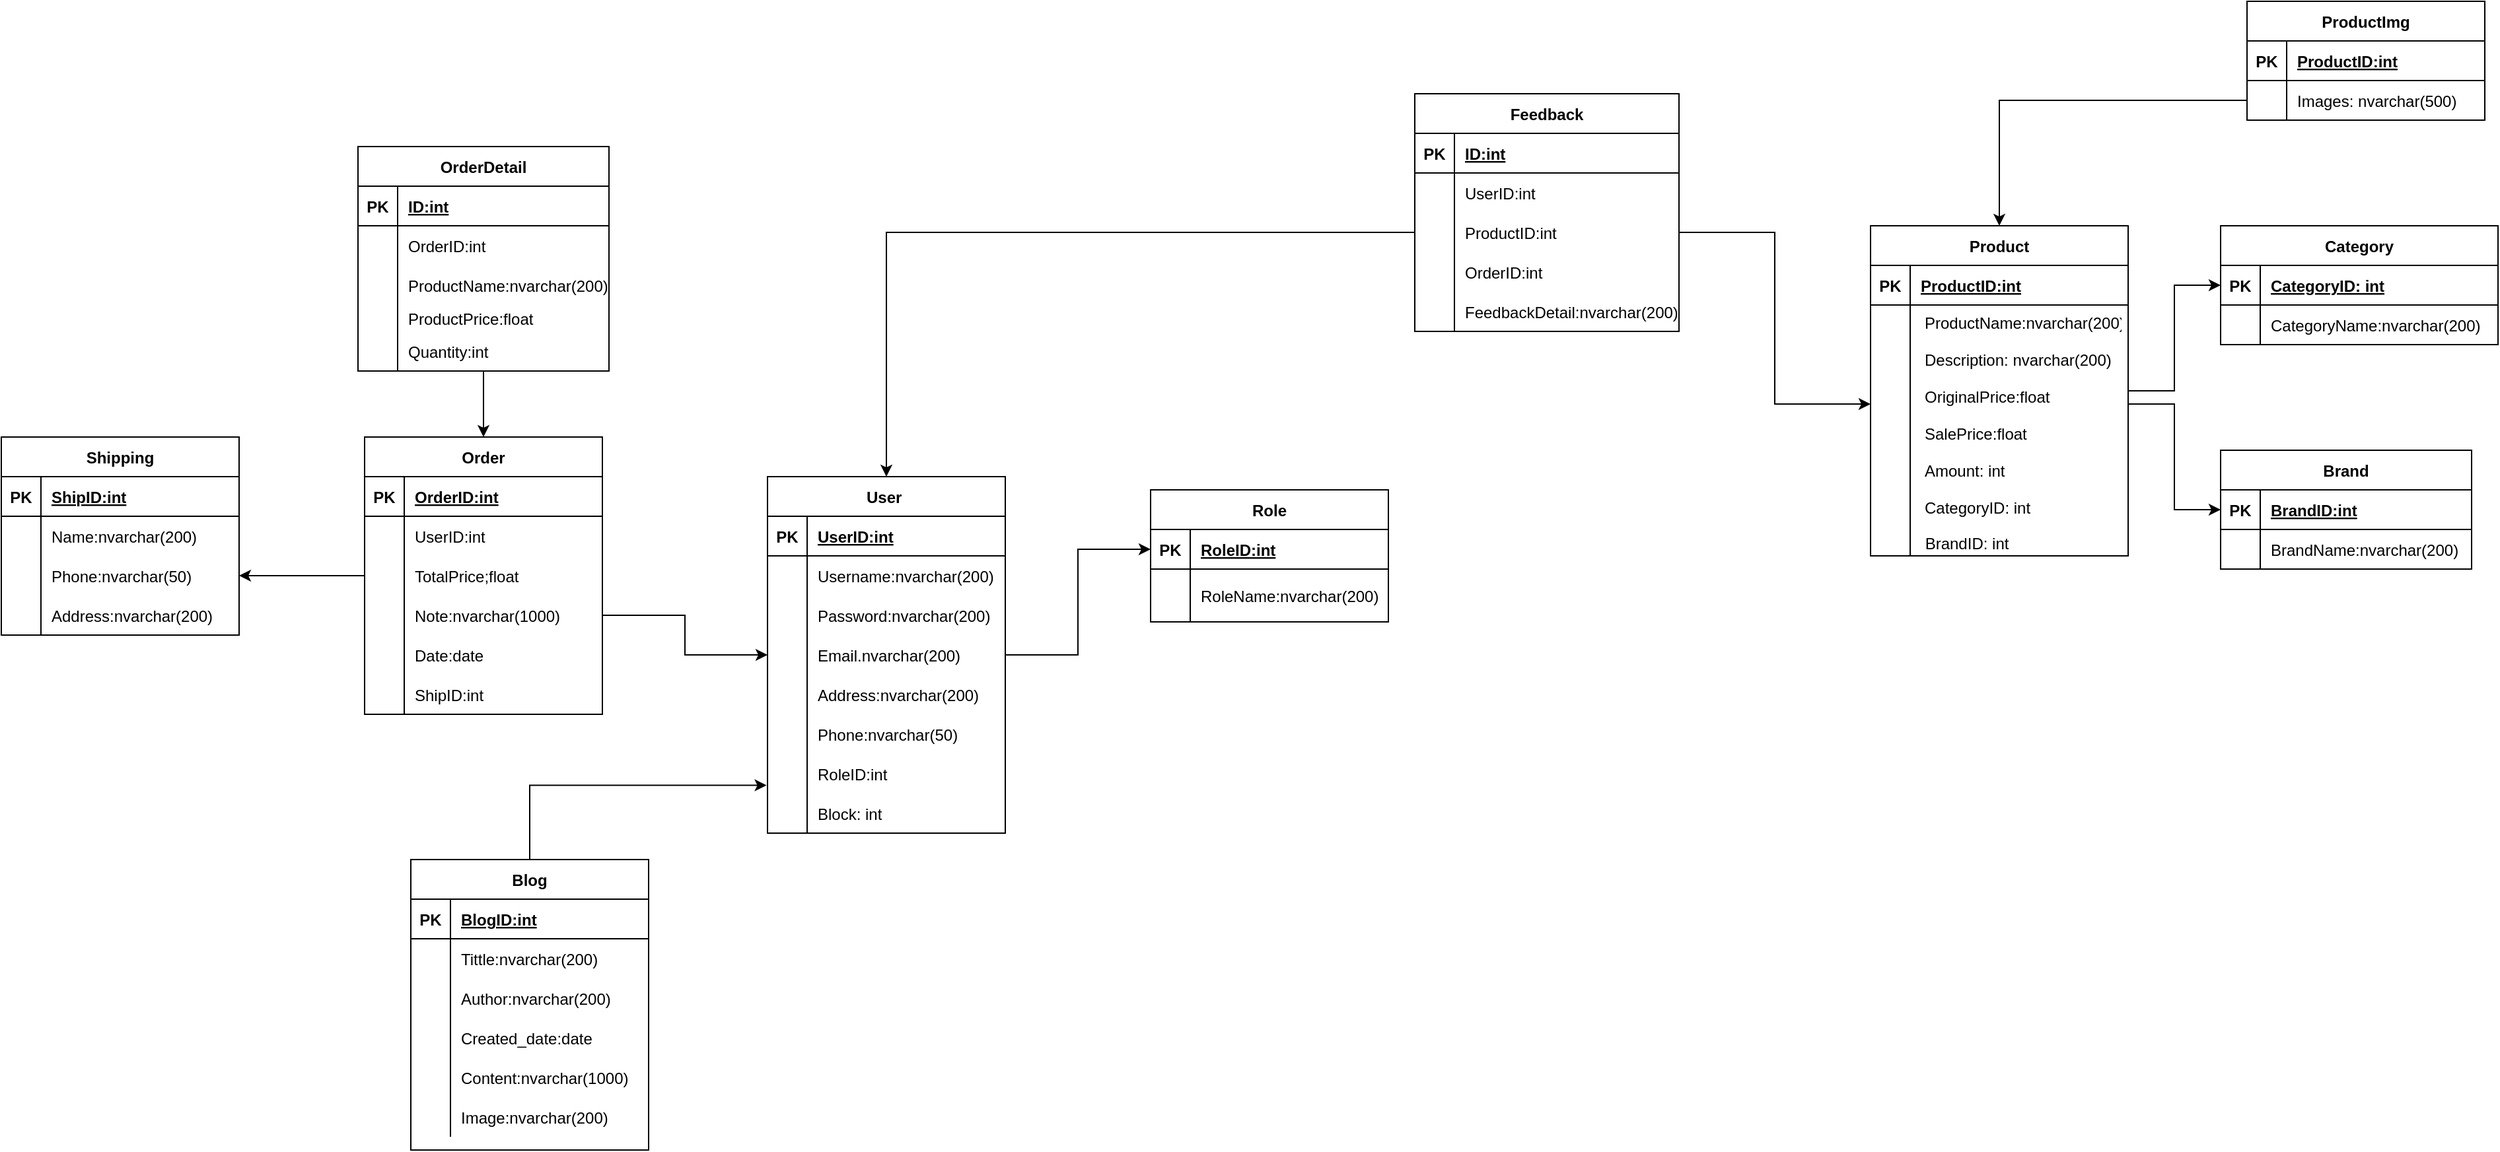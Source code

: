 <mxfile version="18.0.7" type="device"><diagram id="P0nmhxDgjKLss3OiqyRL" name="Page-1"><mxGraphModel dx="2978" dy="547" grid="1" gridSize="10" guides="1" tooltips="1" connect="1" arrows="1" fold="1" page="1" pageScale="1" pageWidth="850" pageHeight="1100" math="0" shadow="0"><root><mxCell id="0"/><mxCell id="1" parent="0"/><mxCell id="WkKcnEI0Jcf-JEA5g9zT-2" style="edgeStyle=orthogonalEdgeStyle;rounded=0;orthogonalLoop=1;jettySize=auto;html=1;entryX=0;entryY=0.5;entryDx=0;entryDy=0;" parent="1" source="jjJaM_w_Rar02vSUSX2Z-17" target="jjJaM_w_Rar02vSUSX2Z-31" edge="1"><mxGeometry relative="1" as="geometry"/></mxCell><mxCell id="jjJaM_w_Rar02vSUSX2Z-17" value="Product" style="shape=table;startSize=30;container=1;collapsible=1;childLayout=tableLayout;fixedRows=1;rowLines=0;fontStyle=1;align=center;resizeLast=1;" parent="1" vertex="1"><mxGeometry x="225" y="210" width="195" height="250" as="geometry"/></mxCell><mxCell id="jjJaM_w_Rar02vSUSX2Z-18" value="" style="shape=tableRow;horizontal=0;startSize=0;swimlaneHead=0;swimlaneBody=0;fillColor=none;collapsible=0;dropTarget=0;points=[[0,0.5],[1,0.5]];portConstraint=eastwest;top=0;left=0;right=0;bottom=1;" parent="jjJaM_w_Rar02vSUSX2Z-17" vertex="1"><mxGeometry y="30" width="195" height="30" as="geometry"/></mxCell><mxCell id="jjJaM_w_Rar02vSUSX2Z-19" value="PK" style="shape=partialRectangle;connectable=0;fillColor=none;top=0;left=0;bottom=0;right=0;fontStyle=1;overflow=hidden;" parent="jjJaM_w_Rar02vSUSX2Z-18" vertex="1"><mxGeometry width="30" height="30" as="geometry"><mxRectangle width="30" height="30" as="alternateBounds"/></mxGeometry></mxCell><mxCell id="jjJaM_w_Rar02vSUSX2Z-20" value="ProductID:int" style="shape=partialRectangle;connectable=0;fillColor=none;top=0;left=0;bottom=0;right=0;align=left;spacingLeft=6;fontStyle=5;overflow=hidden;" parent="jjJaM_w_Rar02vSUSX2Z-18" vertex="1"><mxGeometry x="30" width="165" height="30" as="geometry"><mxRectangle width="165" height="30" as="alternateBounds"/></mxGeometry></mxCell><mxCell id="jjJaM_w_Rar02vSUSX2Z-21" value="" style="shape=tableRow;horizontal=0;startSize=0;swimlaneHead=0;swimlaneBody=0;fillColor=none;collapsible=0;dropTarget=0;points=[[0,0.5],[1,0.5]];portConstraint=eastwest;top=0;left=0;right=0;bottom=0;" parent="jjJaM_w_Rar02vSUSX2Z-17" vertex="1"><mxGeometry y="60" width="195" height="150" as="geometry"/></mxCell><mxCell id="jjJaM_w_Rar02vSUSX2Z-22" value="" style="shape=partialRectangle;connectable=0;fillColor=none;top=0;left=0;bottom=0;right=0;editable=1;overflow=hidden;" parent="jjJaM_w_Rar02vSUSX2Z-21" vertex="1"><mxGeometry width="30" height="150" as="geometry"><mxRectangle width="30" height="150" as="alternateBounds"/></mxGeometry></mxCell><mxCell id="jjJaM_w_Rar02vSUSX2Z-23" value="" style="shape=partialRectangle;connectable=0;fillColor=none;top=0;left=0;bottom=0;right=0;align=left;spacingLeft=6;overflow=hidden;" parent="jjJaM_w_Rar02vSUSX2Z-21" vertex="1"><mxGeometry x="30" width="165" height="150" as="geometry"><mxRectangle width="165" height="150" as="alternateBounds"/></mxGeometry></mxCell><mxCell id="jjJaM_w_Rar02vSUSX2Z-24" value="" style="shape=tableRow;horizontal=0;startSize=0;swimlaneHead=0;swimlaneBody=0;fillColor=none;collapsible=0;dropTarget=0;points=[[0,0.5],[1,0.5]];portConstraint=eastwest;top=0;left=0;right=0;bottom=0;" parent="jjJaM_w_Rar02vSUSX2Z-17" vertex="1"><mxGeometry y="210" width="195" height="20" as="geometry"/></mxCell><mxCell id="jjJaM_w_Rar02vSUSX2Z-25" value="" style="shape=partialRectangle;connectable=0;fillColor=none;top=0;left=0;bottom=0;right=0;editable=1;overflow=hidden;" parent="jjJaM_w_Rar02vSUSX2Z-24" vertex="1"><mxGeometry width="30" height="20" as="geometry"><mxRectangle width="30" height="20" as="alternateBounds"/></mxGeometry></mxCell><mxCell id="jjJaM_w_Rar02vSUSX2Z-26" value="" style="shape=partialRectangle;connectable=0;fillColor=none;top=0;left=0;bottom=0;right=0;align=left;spacingLeft=6;overflow=hidden;" parent="jjJaM_w_Rar02vSUSX2Z-24" vertex="1"><mxGeometry x="30" width="165" height="20" as="geometry"><mxRectangle width="165" height="20" as="alternateBounds"/></mxGeometry></mxCell><mxCell id="jjJaM_w_Rar02vSUSX2Z-27" value="" style="shape=tableRow;horizontal=0;startSize=0;swimlaneHead=0;swimlaneBody=0;fillColor=none;collapsible=0;dropTarget=0;points=[[0,0.5],[1,0.5]];portConstraint=eastwest;top=0;left=0;right=0;bottom=0;" parent="jjJaM_w_Rar02vSUSX2Z-17" vertex="1"><mxGeometry y="230" width="195" height="20" as="geometry"/></mxCell><mxCell id="jjJaM_w_Rar02vSUSX2Z-28" value="" style="shape=partialRectangle;connectable=0;fillColor=none;top=0;left=0;bottom=0;right=0;editable=1;overflow=hidden;" parent="jjJaM_w_Rar02vSUSX2Z-27" vertex="1"><mxGeometry width="30" height="20" as="geometry"><mxRectangle width="30" height="20" as="alternateBounds"/></mxGeometry></mxCell><mxCell id="jjJaM_w_Rar02vSUSX2Z-29" value=" BrandID: int" style="shape=partialRectangle;connectable=0;fillColor=none;top=0;left=0;bottom=0;right=0;align=left;spacingLeft=6;overflow=hidden;" parent="jjJaM_w_Rar02vSUSX2Z-27" vertex="1"><mxGeometry x="30" width="165" height="20" as="geometry"><mxRectangle width="165" height="20" as="alternateBounds"/></mxGeometry></mxCell><mxCell id="jjJaM_w_Rar02vSUSX2Z-3" value="ProductName:nvarchar(200)&#10;&#10;Description: nvarchar(200)&#10;&#10;OriginalPrice:float&#10;&#10;SalePrice:float&#10;&#10;Amount: int&#10;&#10;CategoryID: int" style="text;strokeColor=none;fillColor=none;spacingLeft=4;spacingRight=4;overflow=hidden;rotatable=0;points=[[0,0.5],[1,0.5]];portConstraint=eastwest;fontSize=12;" parent="1" vertex="1"><mxGeometry x="260" y="270" width="160" height="160" as="geometry"/></mxCell><mxCell id="jjJaM_w_Rar02vSUSX2Z-30" value="Category" style="shape=table;startSize=30;container=1;collapsible=1;childLayout=tableLayout;fixedRows=1;rowLines=0;fontStyle=1;align=center;resizeLast=1;" parent="1" vertex="1"><mxGeometry x="490" y="210" width="210" height="90" as="geometry"/></mxCell><mxCell id="jjJaM_w_Rar02vSUSX2Z-31" value="" style="shape=tableRow;horizontal=0;startSize=0;swimlaneHead=0;swimlaneBody=0;fillColor=none;collapsible=0;dropTarget=0;points=[[0,0.5],[1,0.5]];portConstraint=eastwest;top=0;left=0;right=0;bottom=1;" parent="jjJaM_w_Rar02vSUSX2Z-30" vertex="1"><mxGeometry y="30" width="210" height="30" as="geometry"/></mxCell><mxCell id="jjJaM_w_Rar02vSUSX2Z-32" value="PK" style="shape=partialRectangle;connectable=0;fillColor=none;top=0;left=0;bottom=0;right=0;fontStyle=1;overflow=hidden;" parent="jjJaM_w_Rar02vSUSX2Z-31" vertex="1"><mxGeometry width="30" height="30" as="geometry"><mxRectangle width="30" height="30" as="alternateBounds"/></mxGeometry></mxCell><mxCell id="jjJaM_w_Rar02vSUSX2Z-33" value="CategoryID: int" style="shape=partialRectangle;connectable=0;fillColor=none;top=0;left=0;bottom=0;right=0;align=left;spacingLeft=6;fontStyle=5;overflow=hidden;" parent="jjJaM_w_Rar02vSUSX2Z-31" vertex="1"><mxGeometry x="30" width="180" height="30" as="geometry"><mxRectangle width="180" height="30" as="alternateBounds"/></mxGeometry></mxCell><mxCell id="jjJaM_w_Rar02vSUSX2Z-34" value="" style="shape=tableRow;horizontal=0;startSize=0;swimlaneHead=0;swimlaneBody=0;fillColor=none;collapsible=0;dropTarget=0;points=[[0,0.5],[1,0.5]];portConstraint=eastwest;top=0;left=0;right=0;bottom=0;" parent="jjJaM_w_Rar02vSUSX2Z-30" vertex="1"><mxGeometry y="60" width="210" height="30" as="geometry"/></mxCell><mxCell id="jjJaM_w_Rar02vSUSX2Z-35" value="" style="shape=partialRectangle;connectable=0;fillColor=none;top=0;left=0;bottom=0;right=0;editable=1;overflow=hidden;" parent="jjJaM_w_Rar02vSUSX2Z-34" vertex="1"><mxGeometry width="30" height="30" as="geometry"><mxRectangle width="30" height="30" as="alternateBounds"/></mxGeometry></mxCell><mxCell id="jjJaM_w_Rar02vSUSX2Z-36" value="CategoryName:nvarchar(200)" style="shape=partialRectangle;connectable=0;fillColor=none;top=0;left=0;bottom=0;right=0;align=left;spacingLeft=6;overflow=hidden;" parent="jjJaM_w_Rar02vSUSX2Z-34" vertex="1"><mxGeometry x="30" width="180" height="30" as="geometry"><mxRectangle width="180" height="30" as="alternateBounds"/></mxGeometry></mxCell><mxCell id="jjJaM_w_Rar02vSUSX2Z-43" value="Brand" style="shape=table;startSize=30;container=1;collapsible=1;childLayout=tableLayout;fixedRows=1;rowLines=0;fontStyle=1;align=center;resizeLast=1;" parent="1" vertex="1"><mxGeometry x="490" y="380" width="190" height="90" as="geometry"/></mxCell><mxCell id="jjJaM_w_Rar02vSUSX2Z-44" value="" style="shape=tableRow;horizontal=0;startSize=0;swimlaneHead=0;swimlaneBody=0;fillColor=none;collapsible=0;dropTarget=0;points=[[0,0.5],[1,0.5]];portConstraint=eastwest;top=0;left=0;right=0;bottom=1;" parent="jjJaM_w_Rar02vSUSX2Z-43" vertex="1"><mxGeometry y="30" width="190" height="30" as="geometry"/></mxCell><mxCell id="jjJaM_w_Rar02vSUSX2Z-45" value="PK" style="shape=partialRectangle;connectable=0;fillColor=none;top=0;left=0;bottom=0;right=0;fontStyle=1;overflow=hidden;" parent="jjJaM_w_Rar02vSUSX2Z-44" vertex="1"><mxGeometry width="30" height="30" as="geometry"><mxRectangle width="30" height="30" as="alternateBounds"/></mxGeometry></mxCell><mxCell id="jjJaM_w_Rar02vSUSX2Z-46" value="BrandID:int" style="shape=partialRectangle;connectable=0;fillColor=none;top=0;left=0;bottom=0;right=0;align=left;spacingLeft=6;fontStyle=5;overflow=hidden;" parent="jjJaM_w_Rar02vSUSX2Z-44" vertex="1"><mxGeometry x="30" width="160" height="30" as="geometry"><mxRectangle width="160" height="30" as="alternateBounds"/></mxGeometry></mxCell><mxCell id="jjJaM_w_Rar02vSUSX2Z-47" value="" style="shape=tableRow;horizontal=0;startSize=0;swimlaneHead=0;swimlaneBody=0;fillColor=none;collapsible=0;dropTarget=0;points=[[0,0.5],[1,0.5]];portConstraint=eastwest;top=0;left=0;right=0;bottom=0;" parent="jjJaM_w_Rar02vSUSX2Z-43" vertex="1"><mxGeometry y="60" width="190" height="30" as="geometry"/></mxCell><mxCell id="jjJaM_w_Rar02vSUSX2Z-48" value="" style="shape=partialRectangle;connectable=0;fillColor=none;top=0;left=0;bottom=0;right=0;editable=1;overflow=hidden;" parent="jjJaM_w_Rar02vSUSX2Z-47" vertex="1"><mxGeometry width="30" height="30" as="geometry"><mxRectangle width="30" height="30" as="alternateBounds"/></mxGeometry></mxCell><mxCell id="jjJaM_w_Rar02vSUSX2Z-49" value="BrandName:nvarchar(200)" style="shape=partialRectangle;connectable=0;fillColor=none;top=0;left=0;bottom=0;right=0;align=left;spacingLeft=6;overflow=hidden;" parent="jjJaM_w_Rar02vSUSX2Z-47" vertex="1"><mxGeometry x="30" width="160" height="30" as="geometry"><mxRectangle width="160" height="30" as="alternateBounds"/></mxGeometry></mxCell><mxCell id="jjJaM_w_Rar02vSUSX2Z-56" value="ProductImg" style="shape=table;startSize=30;container=1;collapsible=1;childLayout=tableLayout;fixedRows=1;rowLines=0;fontStyle=1;align=center;resizeLast=1;" parent="1" vertex="1"><mxGeometry x="510" y="40" width="180" height="90" as="geometry"/></mxCell><mxCell id="jjJaM_w_Rar02vSUSX2Z-57" value="" style="shape=tableRow;horizontal=0;startSize=0;swimlaneHead=0;swimlaneBody=0;fillColor=none;collapsible=0;dropTarget=0;points=[[0,0.5],[1,0.5]];portConstraint=eastwest;top=0;left=0;right=0;bottom=1;" parent="jjJaM_w_Rar02vSUSX2Z-56" vertex="1"><mxGeometry y="30" width="180" height="30" as="geometry"/></mxCell><mxCell id="jjJaM_w_Rar02vSUSX2Z-58" value="PK" style="shape=partialRectangle;connectable=0;fillColor=none;top=0;left=0;bottom=0;right=0;fontStyle=1;overflow=hidden;" parent="jjJaM_w_Rar02vSUSX2Z-57" vertex="1"><mxGeometry width="30" height="30" as="geometry"><mxRectangle width="30" height="30" as="alternateBounds"/></mxGeometry></mxCell><mxCell id="jjJaM_w_Rar02vSUSX2Z-59" value="ProductID:int" style="shape=partialRectangle;connectable=0;fillColor=none;top=0;left=0;bottom=0;right=0;align=left;spacingLeft=6;fontStyle=5;overflow=hidden;" parent="jjJaM_w_Rar02vSUSX2Z-57" vertex="1"><mxGeometry x="30" width="150" height="30" as="geometry"><mxRectangle width="150" height="30" as="alternateBounds"/></mxGeometry></mxCell><mxCell id="jjJaM_w_Rar02vSUSX2Z-60" value="" style="shape=tableRow;horizontal=0;startSize=0;swimlaneHead=0;swimlaneBody=0;fillColor=none;collapsible=0;dropTarget=0;points=[[0,0.5],[1,0.5]];portConstraint=eastwest;top=0;left=0;right=0;bottom=0;" parent="jjJaM_w_Rar02vSUSX2Z-56" vertex="1"><mxGeometry y="60" width="180" height="30" as="geometry"/></mxCell><mxCell id="jjJaM_w_Rar02vSUSX2Z-61" value="" style="shape=partialRectangle;connectable=0;fillColor=none;top=0;left=0;bottom=0;right=0;editable=1;overflow=hidden;" parent="jjJaM_w_Rar02vSUSX2Z-60" vertex="1"><mxGeometry width="30" height="30" as="geometry"><mxRectangle width="30" height="30" as="alternateBounds"/></mxGeometry></mxCell><mxCell id="jjJaM_w_Rar02vSUSX2Z-62" value="Images: nvarchar(500)" style="shape=partialRectangle;connectable=0;fillColor=none;top=0;left=0;bottom=0;right=0;align=left;spacingLeft=6;overflow=hidden;" parent="jjJaM_w_Rar02vSUSX2Z-60" vertex="1"><mxGeometry x="30" width="150" height="30" as="geometry"><mxRectangle width="150" height="30" as="alternateBounds"/></mxGeometry></mxCell><mxCell id="jjJaM_w_Rar02vSUSX2Z-136" value="User " style="shape=table;startSize=30;container=1;collapsible=1;childLayout=tableLayout;fixedRows=1;rowLines=0;fontStyle=1;align=center;resizeLast=1;fontFamily=Helvetica;fontSize=12;fontColor=default;strokeColor=default;fillColor=none;" parent="1" vertex="1"><mxGeometry x="-610" y="400" width="180" height="270" as="geometry"/></mxCell><mxCell id="jjJaM_w_Rar02vSUSX2Z-137" value="" style="shape=tableRow;horizontal=0;startSize=0;swimlaneHead=0;swimlaneBody=0;fillColor=none;collapsible=0;dropTarget=0;points=[[0,0.5],[1,0.5]];portConstraint=eastwest;top=0;left=0;right=0;bottom=1;fontFamily=Helvetica;fontSize=12;fontColor=default;strokeColor=default;" parent="jjJaM_w_Rar02vSUSX2Z-136" vertex="1"><mxGeometry y="30" width="180" height="30" as="geometry"/></mxCell><mxCell id="jjJaM_w_Rar02vSUSX2Z-138" value="PK" style="shape=partialRectangle;connectable=0;fillColor=none;top=0;left=0;bottom=0;right=0;fontStyle=1;overflow=hidden;fontFamily=Helvetica;fontSize=12;fontColor=default;startSize=0;strokeColor=default;" parent="jjJaM_w_Rar02vSUSX2Z-137" vertex="1"><mxGeometry width="30" height="30" as="geometry"><mxRectangle width="30" height="30" as="alternateBounds"/></mxGeometry></mxCell><mxCell id="jjJaM_w_Rar02vSUSX2Z-139" value="UserID:int" style="shape=partialRectangle;connectable=0;fillColor=none;top=0;left=0;bottom=0;right=0;align=left;spacingLeft=6;fontStyle=5;overflow=hidden;fontFamily=Helvetica;fontSize=12;fontColor=default;startSize=0;strokeColor=default;" parent="jjJaM_w_Rar02vSUSX2Z-137" vertex="1"><mxGeometry x="30" width="150" height="30" as="geometry"><mxRectangle width="150" height="30" as="alternateBounds"/></mxGeometry></mxCell><mxCell id="jjJaM_w_Rar02vSUSX2Z-140" value="" style="shape=tableRow;horizontal=0;startSize=0;swimlaneHead=0;swimlaneBody=0;fillColor=none;collapsible=0;dropTarget=0;points=[[0,0.5],[1,0.5]];portConstraint=eastwest;top=0;left=0;right=0;bottom=0;fontFamily=Helvetica;fontSize=12;fontColor=default;strokeColor=default;" parent="jjJaM_w_Rar02vSUSX2Z-136" vertex="1"><mxGeometry y="60" width="180" height="30" as="geometry"/></mxCell><mxCell id="jjJaM_w_Rar02vSUSX2Z-141" value="" style="shape=partialRectangle;connectable=0;fillColor=none;top=0;left=0;bottom=0;right=0;editable=1;overflow=hidden;fontFamily=Helvetica;fontSize=12;fontColor=default;startSize=0;strokeColor=default;" parent="jjJaM_w_Rar02vSUSX2Z-140" vertex="1"><mxGeometry width="30" height="30" as="geometry"><mxRectangle width="30" height="30" as="alternateBounds"/></mxGeometry></mxCell><mxCell id="jjJaM_w_Rar02vSUSX2Z-142" value="Username:nvarchar(200)" style="shape=partialRectangle;connectable=0;fillColor=none;top=0;left=0;bottom=0;right=0;align=left;spacingLeft=6;overflow=hidden;fontFamily=Helvetica;fontSize=12;fontColor=default;startSize=0;strokeColor=default;" parent="jjJaM_w_Rar02vSUSX2Z-140" vertex="1"><mxGeometry x="30" width="150" height="30" as="geometry"><mxRectangle width="150" height="30" as="alternateBounds"/></mxGeometry></mxCell><mxCell id="jjJaM_w_Rar02vSUSX2Z-143" value="" style="shape=tableRow;horizontal=0;startSize=0;swimlaneHead=0;swimlaneBody=0;fillColor=none;collapsible=0;dropTarget=0;points=[[0,0.5],[1,0.5]];portConstraint=eastwest;top=0;left=0;right=0;bottom=0;fontFamily=Helvetica;fontSize=12;fontColor=default;strokeColor=default;" parent="jjJaM_w_Rar02vSUSX2Z-136" vertex="1"><mxGeometry y="90" width="180" height="30" as="geometry"/></mxCell><mxCell id="jjJaM_w_Rar02vSUSX2Z-144" value="" style="shape=partialRectangle;connectable=0;fillColor=none;top=0;left=0;bottom=0;right=0;editable=1;overflow=hidden;fontFamily=Helvetica;fontSize=12;fontColor=default;startSize=0;strokeColor=default;" parent="jjJaM_w_Rar02vSUSX2Z-143" vertex="1"><mxGeometry width="30" height="30" as="geometry"><mxRectangle width="30" height="30" as="alternateBounds"/></mxGeometry></mxCell><mxCell id="jjJaM_w_Rar02vSUSX2Z-145" value="Password:nvarchar(200)" style="shape=partialRectangle;connectable=0;fillColor=none;top=0;left=0;bottom=0;right=0;align=left;spacingLeft=6;overflow=hidden;fontFamily=Helvetica;fontSize=12;fontColor=default;startSize=0;strokeColor=default;" parent="jjJaM_w_Rar02vSUSX2Z-143" vertex="1"><mxGeometry x="30" width="150" height="30" as="geometry"><mxRectangle width="150" height="30" as="alternateBounds"/></mxGeometry></mxCell><mxCell id="jjJaM_w_Rar02vSUSX2Z-146" value="" style="shape=tableRow;horizontal=0;startSize=0;swimlaneHead=0;swimlaneBody=0;fillColor=none;collapsible=0;dropTarget=0;points=[[0,0.5],[1,0.5]];portConstraint=eastwest;top=0;left=0;right=0;bottom=0;fontFamily=Helvetica;fontSize=12;fontColor=default;strokeColor=default;" parent="jjJaM_w_Rar02vSUSX2Z-136" vertex="1"><mxGeometry y="120" width="180" height="30" as="geometry"/></mxCell><mxCell id="jjJaM_w_Rar02vSUSX2Z-147" value="" style="shape=partialRectangle;connectable=0;fillColor=none;top=0;left=0;bottom=0;right=0;editable=1;overflow=hidden;fontFamily=Helvetica;fontSize=12;fontColor=default;startSize=0;strokeColor=default;" parent="jjJaM_w_Rar02vSUSX2Z-146" vertex="1"><mxGeometry width="30" height="30" as="geometry"><mxRectangle width="30" height="30" as="alternateBounds"/></mxGeometry></mxCell><mxCell id="jjJaM_w_Rar02vSUSX2Z-148" value="Email.nvarchar(200)" style="shape=partialRectangle;connectable=0;fillColor=none;top=0;left=0;bottom=0;right=0;align=left;spacingLeft=6;overflow=hidden;fontFamily=Helvetica;fontSize=12;fontColor=default;startSize=0;strokeColor=default;" parent="jjJaM_w_Rar02vSUSX2Z-146" vertex="1"><mxGeometry x="30" width="150" height="30" as="geometry"><mxRectangle width="150" height="30" as="alternateBounds"/></mxGeometry></mxCell><mxCell id="jjJaM_w_Rar02vSUSX2Z-153" value="" style="shape=tableRow;horizontal=0;startSize=0;swimlaneHead=0;swimlaneBody=0;fillColor=none;collapsible=0;dropTarget=0;points=[[0,0.5],[1,0.5]];portConstraint=eastwest;top=0;left=0;right=0;bottom=0;fontFamily=Helvetica;fontSize=12;fontColor=default;strokeColor=default;" parent="jjJaM_w_Rar02vSUSX2Z-136" vertex="1"><mxGeometry y="150" width="180" height="30" as="geometry"/></mxCell><mxCell id="jjJaM_w_Rar02vSUSX2Z-154" value="" style="shape=partialRectangle;connectable=0;fillColor=none;top=0;left=0;bottom=0;right=0;editable=1;overflow=hidden;fontFamily=Helvetica;fontSize=12;fontColor=default;startSize=0;strokeColor=default;" parent="jjJaM_w_Rar02vSUSX2Z-153" vertex="1"><mxGeometry width="30" height="30" as="geometry"><mxRectangle width="30" height="30" as="alternateBounds"/></mxGeometry></mxCell><mxCell id="jjJaM_w_Rar02vSUSX2Z-155" value="Address:nvarchar(200)" style="shape=partialRectangle;connectable=0;fillColor=none;top=0;left=0;bottom=0;right=0;align=left;spacingLeft=6;overflow=hidden;fontFamily=Helvetica;fontSize=12;fontColor=default;startSize=0;strokeColor=default;" parent="jjJaM_w_Rar02vSUSX2Z-153" vertex="1"><mxGeometry x="30" width="150" height="30" as="geometry"><mxRectangle width="150" height="30" as="alternateBounds"/></mxGeometry></mxCell><mxCell id="hmagrPb4zi20CumxReN3-25" value="" style="shape=tableRow;horizontal=0;startSize=0;swimlaneHead=0;swimlaneBody=0;fillColor=none;collapsible=0;dropTarget=0;points=[[0,0.5],[1,0.5]];portConstraint=eastwest;top=0;left=0;right=0;bottom=0;fontFamily=Helvetica;fontSize=12;fontColor=default;strokeColor=default;" vertex="1" parent="jjJaM_w_Rar02vSUSX2Z-136"><mxGeometry y="180" width="180" height="30" as="geometry"/></mxCell><mxCell id="hmagrPb4zi20CumxReN3-26" value="" style="shape=partialRectangle;connectable=0;fillColor=none;top=0;left=0;bottom=0;right=0;editable=1;overflow=hidden;fontFamily=Helvetica;fontSize=12;fontColor=default;startSize=0;strokeColor=default;" vertex="1" parent="hmagrPb4zi20CumxReN3-25"><mxGeometry width="30" height="30" as="geometry"><mxRectangle width="30" height="30" as="alternateBounds"/></mxGeometry></mxCell><mxCell id="hmagrPb4zi20CumxReN3-27" value="Phone:nvarchar(50)" style="shape=partialRectangle;connectable=0;fillColor=none;top=0;left=0;bottom=0;right=0;align=left;spacingLeft=6;overflow=hidden;fontFamily=Helvetica;fontSize=12;fontColor=default;startSize=0;strokeColor=default;" vertex="1" parent="hmagrPb4zi20CumxReN3-25"><mxGeometry x="30" width="150" height="30" as="geometry"><mxRectangle width="150" height="30" as="alternateBounds"/></mxGeometry></mxCell><mxCell id="jjJaM_w_Rar02vSUSX2Z-156" value="" style="shape=tableRow;horizontal=0;startSize=0;swimlaneHead=0;swimlaneBody=0;fillColor=none;collapsible=0;dropTarget=0;points=[[0,0.5],[1,0.5]];portConstraint=eastwest;top=0;left=0;right=0;bottom=0;fontFamily=Helvetica;fontSize=12;fontColor=default;strokeColor=default;" parent="jjJaM_w_Rar02vSUSX2Z-136" vertex="1"><mxGeometry y="210" width="180" height="30" as="geometry"/></mxCell><mxCell id="jjJaM_w_Rar02vSUSX2Z-157" value="" style="shape=partialRectangle;connectable=0;fillColor=none;top=0;left=0;bottom=0;right=0;editable=1;overflow=hidden;fontFamily=Helvetica;fontSize=12;fontColor=default;startSize=0;strokeColor=default;" parent="jjJaM_w_Rar02vSUSX2Z-156" vertex="1"><mxGeometry width="30" height="30" as="geometry"><mxRectangle width="30" height="30" as="alternateBounds"/></mxGeometry></mxCell><mxCell id="jjJaM_w_Rar02vSUSX2Z-158" value="RoleID:int" style="shape=partialRectangle;connectable=0;fillColor=none;top=0;left=0;bottom=0;right=0;align=left;spacingLeft=6;overflow=hidden;fontFamily=Helvetica;fontSize=12;fontColor=default;startSize=0;strokeColor=default;" parent="jjJaM_w_Rar02vSUSX2Z-156" vertex="1"><mxGeometry x="30" width="150" height="30" as="geometry"><mxRectangle width="150" height="30" as="alternateBounds"/></mxGeometry></mxCell><mxCell id="hmagrPb4zi20CumxReN3-21" value="" style="shape=tableRow;horizontal=0;startSize=0;swimlaneHead=0;swimlaneBody=0;fillColor=none;collapsible=0;dropTarget=0;points=[[0,0.5],[1,0.5]];portConstraint=eastwest;top=0;left=0;right=0;bottom=0;fontFamily=Helvetica;fontSize=12;fontColor=default;strokeColor=default;" vertex="1" parent="jjJaM_w_Rar02vSUSX2Z-136"><mxGeometry y="240" width="180" height="30" as="geometry"/></mxCell><mxCell id="hmagrPb4zi20CumxReN3-22" value="" style="shape=partialRectangle;connectable=0;fillColor=none;top=0;left=0;bottom=0;right=0;editable=1;overflow=hidden;fontFamily=Helvetica;fontSize=12;fontColor=default;startSize=0;strokeColor=default;" vertex="1" parent="hmagrPb4zi20CumxReN3-21"><mxGeometry width="30" height="30" as="geometry"><mxRectangle width="30" height="30" as="alternateBounds"/></mxGeometry></mxCell><mxCell id="hmagrPb4zi20CumxReN3-23" value="Block: int" style="shape=partialRectangle;connectable=0;fillColor=none;top=0;left=0;bottom=0;right=0;align=left;spacingLeft=6;overflow=hidden;fontFamily=Helvetica;fontSize=12;fontColor=default;startSize=0;strokeColor=default;" vertex="1" parent="hmagrPb4zi20CumxReN3-21"><mxGeometry x="30" width="150" height="30" as="geometry"><mxRectangle width="150" height="30" as="alternateBounds"/></mxGeometry></mxCell><mxCell id="jjJaM_w_Rar02vSUSX2Z-159" value="Role" style="shape=table;startSize=30;container=1;collapsible=1;childLayout=tableLayout;fixedRows=1;rowLines=0;fontStyle=1;align=center;resizeLast=1;fontFamily=Helvetica;fontSize=12;fontColor=default;strokeColor=default;fillColor=none;" parent="1" vertex="1"><mxGeometry x="-320" y="410" width="180" height="100" as="geometry"/></mxCell><mxCell id="jjJaM_w_Rar02vSUSX2Z-160" value="" style="shape=tableRow;horizontal=0;startSize=0;swimlaneHead=0;swimlaneBody=0;fillColor=none;collapsible=0;dropTarget=0;points=[[0,0.5],[1,0.5]];portConstraint=eastwest;top=0;left=0;right=0;bottom=1;fontFamily=Helvetica;fontSize=12;fontColor=default;strokeColor=default;" parent="jjJaM_w_Rar02vSUSX2Z-159" vertex="1"><mxGeometry y="30" width="180" height="30" as="geometry"/></mxCell><mxCell id="jjJaM_w_Rar02vSUSX2Z-161" value="PK" style="shape=partialRectangle;connectable=0;fillColor=none;top=0;left=0;bottom=0;right=0;fontStyle=1;overflow=hidden;fontFamily=Helvetica;fontSize=12;fontColor=default;startSize=0;strokeColor=default;" parent="jjJaM_w_Rar02vSUSX2Z-160" vertex="1"><mxGeometry width="30" height="30" as="geometry"><mxRectangle width="30" height="30" as="alternateBounds"/></mxGeometry></mxCell><mxCell id="jjJaM_w_Rar02vSUSX2Z-162" value="RoleID:int" style="shape=partialRectangle;connectable=0;fillColor=none;top=0;left=0;bottom=0;right=0;align=left;spacingLeft=6;fontStyle=5;overflow=hidden;fontFamily=Helvetica;fontSize=12;fontColor=default;startSize=0;strokeColor=default;" parent="jjJaM_w_Rar02vSUSX2Z-160" vertex="1"><mxGeometry x="30" width="150" height="30" as="geometry"><mxRectangle width="150" height="30" as="alternateBounds"/></mxGeometry></mxCell><mxCell id="jjJaM_w_Rar02vSUSX2Z-163" value="" style="shape=tableRow;horizontal=0;startSize=0;swimlaneHead=0;swimlaneBody=0;fillColor=none;collapsible=0;dropTarget=0;points=[[0,0.5],[1,0.5]];portConstraint=eastwest;top=0;left=0;right=0;bottom=0;fontFamily=Helvetica;fontSize=12;fontColor=default;strokeColor=default;" parent="jjJaM_w_Rar02vSUSX2Z-159" vertex="1"><mxGeometry y="60" width="180" height="40" as="geometry"/></mxCell><mxCell id="jjJaM_w_Rar02vSUSX2Z-164" value="" style="shape=partialRectangle;connectable=0;fillColor=none;top=0;left=0;bottom=0;right=0;editable=1;overflow=hidden;fontFamily=Helvetica;fontSize=12;fontColor=default;startSize=0;strokeColor=default;" parent="jjJaM_w_Rar02vSUSX2Z-163" vertex="1"><mxGeometry width="30" height="40" as="geometry"><mxRectangle width="30" height="40" as="alternateBounds"/></mxGeometry></mxCell><mxCell id="jjJaM_w_Rar02vSUSX2Z-165" value="RoleName:nvarchar(200)" style="shape=partialRectangle;connectable=0;fillColor=none;top=0;left=0;bottom=0;right=0;align=left;spacingLeft=6;overflow=hidden;fontFamily=Helvetica;fontSize=12;fontColor=default;startSize=0;strokeColor=default;" parent="jjJaM_w_Rar02vSUSX2Z-163" vertex="1"><mxGeometry x="30" width="150" height="40" as="geometry"><mxRectangle width="150" height="40" as="alternateBounds"/></mxGeometry></mxCell><mxCell id="jjJaM_w_Rar02vSUSX2Z-185" value="Shipping" style="shape=table;startSize=30;container=1;collapsible=1;childLayout=tableLayout;fixedRows=1;rowLines=0;fontStyle=1;align=center;resizeLast=1;fontFamily=Helvetica;fontSize=12;fontColor=default;strokeColor=default;fillColor=none;" parent="1" vertex="1"><mxGeometry x="-1190" y="370" width="180" height="150" as="geometry"/></mxCell><mxCell id="jjJaM_w_Rar02vSUSX2Z-186" value="" style="shape=tableRow;horizontal=0;startSize=0;swimlaneHead=0;swimlaneBody=0;fillColor=none;collapsible=0;dropTarget=0;points=[[0,0.5],[1,0.5]];portConstraint=eastwest;top=0;left=0;right=0;bottom=1;fontFamily=Helvetica;fontSize=12;fontColor=default;strokeColor=default;" parent="jjJaM_w_Rar02vSUSX2Z-185" vertex="1"><mxGeometry y="30" width="180" height="30" as="geometry"/></mxCell><mxCell id="jjJaM_w_Rar02vSUSX2Z-187" value="PK" style="shape=partialRectangle;connectable=0;fillColor=none;top=0;left=0;bottom=0;right=0;fontStyle=1;overflow=hidden;fontFamily=Helvetica;fontSize=12;fontColor=default;startSize=0;strokeColor=default;" parent="jjJaM_w_Rar02vSUSX2Z-186" vertex="1"><mxGeometry width="30" height="30" as="geometry"><mxRectangle width="30" height="30" as="alternateBounds"/></mxGeometry></mxCell><mxCell id="jjJaM_w_Rar02vSUSX2Z-188" value="ShipID:int" style="shape=partialRectangle;connectable=0;fillColor=none;top=0;left=0;bottom=0;right=0;align=left;spacingLeft=6;fontStyle=5;overflow=hidden;fontFamily=Helvetica;fontSize=12;fontColor=default;startSize=0;strokeColor=default;" parent="jjJaM_w_Rar02vSUSX2Z-186" vertex="1"><mxGeometry x="30" width="150" height="30" as="geometry"><mxRectangle width="150" height="30" as="alternateBounds"/></mxGeometry></mxCell><mxCell id="jjJaM_w_Rar02vSUSX2Z-189" value="" style="shape=tableRow;horizontal=0;startSize=0;swimlaneHead=0;swimlaneBody=0;fillColor=none;collapsible=0;dropTarget=0;points=[[0,0.5],[1,0.5]];portConstraint=eastwest;top=0;left=0;right=0;bottom=0;fontFamily=Helvetica;fontSize=12;fontColor=default;strokeColor=default;" parent="jjJaM_w_Rar02vSUSX2Z-185" vertex="1"><mxGeometry y="60" width="180" height="30" as="geometry"/></mxCell><mxCell id="jjJaM_w_Rar02vSUSX2Z-190" value="" style="shape=partialRectangle;connectable=0;fillColor=none;top=0;left=0;bottom=0;right=0;editable=1;overflow=hidden;fontFamily=Helvetica;fontSize=12;fontColor=default;startSize=0;strokeColor=default;" parent="jjJaM_w_Rar02vSUSX2Z-189" vertex="1"><mxGeometry width="30" height="30" as="geometry"><mxRectangle width="30" height="30" as="alternateBounds"/></mxGeometry></mxCell><mxCell id="jjJaM_w_Rar02vSUSX2Z-191" value="Name:nvarchar(200)" style="shape=partialRectangle;connectable=0;fillColor=none;top=0;left=0;bottom=0;right=0;align=left;spacingLeft=6;overflow=hidden;fontFamily=Helvetica;fontSize=12;fontColor=default;startSize=0;strokeColor=default;" parent="jjJaM_w_Rar02vSUSX2Z-189" vertex="1"><mxGeometry x="30" width="150" height="30" as="geometry"><mxRectangle width="150" height="30" as="alternateBounds"/></mxGeometry></mxCell><mxCell id="jjJaM_w_Rar02vSUSX2Z-192" value="" style="shape=tableRow;horizontal=0;startSize=0;swimlaneHead=0;swimlaneBody=0;fillColor=none;collapsible=0;dropTarget=0;points=[[0,0.5],[1,0.5]];portConstraint=eastwest;top=0;left=0;right=0;bottom=0;fontFamily=Helvetica;fontSize=12;fontColor=default;strokeColor=default;" parent="jjJaM_w_Rar02vSUSX2Z-185" vertex="1"><mxGeometry y="90" width="180" height="30" as="geometry"/></mxCell><mxCell id="jjJaM_w_Rar02vSUSX2Z-193" value="" style="shape=partialRectangle;connectable=0;fillColor=none;top=0;left=0;bottom=0;right=0;editable=1;overflow=hidden;fontFamily=Helvetica;fontSize=12;fontColor=default;startSize=0;strokeColor=default;" parent="jjJaM_w_Rar02vSUSX2Z-192" vertex="1"><mxGeometry width="30" height="30" as="geometry"><mxRectangle width="30" height="30" as="alternateBounds"/></mxGeometry></mxCell><mxCell id="jjJaM_w_Rar02vSUSX2Z-194" value="Phone:nvarchar(50)" style="shape=partialRectangle;connectable=0;fillColor=none;top=0;left=0;bottom=0;right=0;align=left;spacingLeft=6;overflow=hidden;fontFamily=Helvetica;fontSize=12;fontColor=default;startSize=0;strokeColor=default;" parent="jjJaM_w_Rar02vSUSX2Z-192" vertex="1"><mxGeometry x="30" width="150" height="30" as="geometry"><mxRectangle width="150" height="30" as="alternateBounds"/></mxGeometry></mxCell><mxCell id="jjJaM_w_Rar02vSUSX2Z-195" value="" style="shape=tableRow;horizontal=0;startSize=0;swimlaneHead=0;swimlaneBody=0;fillColor=none;collapsible=0;dropTarget=0;points=[[0,0.5],[1,0.5]];portConstraint=eastwest;top=0;left=0;right=0;bottom=0;fontFamily=Helvetica;fontSize=12;fontColor=default;strokeColor=default;" parent="jjJaM_w_Rar02vSUSX2Z-185" vertex="1"><mxGeometry y="120" width="180" height="30" as="geometry"/></mxCell><mxCell id="jjJaM_w_Rar02vSUSX2Z-196" value="" style="shape=partialRectangle;connectable=0;fillColor=none;top=0;left=0;bottom=0;right=0;editable=1;overflow=hidden;fontFamily=Helvetica;fontSize=12;fontColor=default;startSize=0;strokeColor=default;" parent="jjJaM_w_Rar02vSUSX2Z-195" vertex="1"><mxGeometry width="30" height="30" as="geometry"><mxRectangle width="30" height="30" as="alternateBounds"/></mxGeometry></mxCell><mxCell id="jjJaM_w_Rar02vSUSX2Z-197" value="Address:nvarchar(200)" style="shape=partialRectangle;connectable=0;fillColor=none;top=0;left=0;bottom=0;right=0;align=left;spacingLeft=6;overflow=hidden;fontFamily=Helvetica;fontSize=12;fontColor=default;startSize=0;strokeColor=default;" parent="jjJaM_w_Rar02vSUSX2Z-195" vertex="1"><mxGeometry x="30" width="150" height="30" as="geometry"><mxRectangle width="150" height="30" as="alternateBounds"/></mxGeometry></mxCell><mxCell id="jjJaM_w_Rar02vSUSX2Z-202" value="Order" style="shape=table;startSize=30;container=1;collapsible=1;childLayout=tableLayout;fixedRows=1;rowLines=0;fontStyle=1;align=center;resizeLast=1;fontFamily=Helvetica;fontSize=12;fontColor=default;strokeColor=default;fillColor=none;" parent="1" vertex="1"><mxGeometry x="-915" y="370" width="180" height="210" as="geometry"/></mxCell><mxCell id="jjJaM_w_Rar02vSUSX2Z-203" value="" style="shape=tableRow;horizontal=0;startSize=0;swimlaneHead=0;swimlaneBody=0;fillColor=none;collapsible=0;dropTarget=0;points=[[0,0.5],[1,0.5]];portConstraint=eastwest;top=0;left=0;right=0;bottom=1;fontFamily=Helvetica;fontSize=12;fontColor=default;strokeColor=default;" parent="jjJaM_w_Rar02vSUSX2Z-202" vertex="1"><mxGeometry y="30" width="180" height="30" as="geometry"/></mxCell><mxCell id="jjJaM_w_Rar02vSUSX2Z-204" value="PK" style="shape=partialRectangle;connectable=0;fillColor=none;top=0;left=0;bottom=0;right=0;fontStyle=1;overflow=hidden;fontFamily=Helvetica;fontSize=12;fontColor=default;startSize=0;strokeColor=default;" parent="jjJaM_w_Rar02vSUSX2Z-203" vertex="1"><mxGeometry width="30" height="30" as="geometry"><mxRectangle width="30" height="30" as="alternateBounds"/></mxGeometry></mxCell><mxCell id="jjJaM_w_Rar02vSUSX2Z-205" value="OrderID:int" style="shape=partialRectangle;connectable=0;fillColor=none;top=0;left=0;bottom=0;right=0;align=left;spacingLeft=6;fontStyle=5;overflow=hidden;fontFamily=Helvetica;fontSize=12;fontColor=default;startSize=0;strokeColor=default;" parent="jjJaM_w_Rar02vSUSX2Z-203" vertex="1"><mxGeometry x="30" width="150" height="30" as="geometry"><mxRectangle width="150" height="30" as="alternateBounds"/></mxGeometry></mxCell><mxCell id="jjJaM_w_Rar02vSUSX2Z-206" value="" style="shape=tableRow;horizontal=0;startSize=0;swimlaneHead=0;swimlaneBody=0;fillColor=none;collapsible=0;dropTarget=0;points=[[0,0.5],[1,0.5]];portConstraint=eastwest;top=0;left=0;right=0;bottom=0;fontFamily=Helvetica;fontSize=12;fontColor=default;strokeColor=default;" parent="jjJaM_w_Rar02vSUSX2Z-202" vertex="1"><mxGeometry y="60" width="180" height="30" as="geometry"/></mxCell><mxCell id="jjJaM_w_Rar02vSUSX2Z-207" value="" style="shape=partialRectangle;connectable=0;fillColor=none;top=0;left=0;bottom=0;right=0;editable=1;overflow=hidden;fontFamily=Helvetica;fontSize=12;fontColor=default;startSize=0;strokeColor=default;" parent="jjJaM_w_Rar02vSUSX2Z-206" vertex="1"><mxGeometry width="30" height="30" as="geometry"><mxRectangle width="30" height="30" as="alternateBounds"/></mxGeometry></mxCell><mxCell id="jjJaM_w_Rar02vSUSX2Z-208" value="UserID:int" style="shape=partialRectangle;connectable=0;fillColor=none;top=0;left=0;bottom=0;right=0;align=left;spacingLeft=6;overflow=hidden;fontFamily=Helvetica;fontSize=12;fontColor=default;startSize=0;strokeColor=default;" parent="jjJaM_w_Rar02vSUSX2Z-206" vertex="1"><mxGeometry x="30" width="150" height="30" as="geometry"><mxRectangle width="150" height="30" as="alternateBounds"/></mxGeometry></mxCell><mxCell id="jjJaM_w_Rar02vSUSX2Z-209" value="" style="shape=tableRow;horizontal=0;startSize=0;swimlaneHead=0;swimlaneBody=0;fillColor=none;collapsible=0;dropTarget=0;points=[[0,0.5],[1,0.5]];portConstraint=eastwest;top=0;left=0;right=0;bottom=0;fontFamily=Helvetica;fontSize=12;fontColor=default;strokeColor=default;" parent="jjJaM_w_Rar02vSUSX2Z-202" vertex="1"><mxGeometry y="90" width="180" height="30" as="geometry"/></mxCell><mxCell id="jjJaM_w_Rar02vSUSX2Z-210" value="" style="shape=partialRectangle;connectable=0;fillColor=none;top=0;left=0;bottom=0;right=0;editable=1;overflow=hidden;fontFamily=Helvetica;fontSize=12;fontColor=default;startSize=0;strokeColor=default;" parent="jjJaM_w_Rar02vSUSX2Z-209" vertex="1"><mxGeometry width="30" height="30" as="geometry"><mxRectangle width="30" height="30" as="alternateBounds"/></mxGeometry></mxCell><mxCell id="jjJaM_w_Rar02vSUSX2Z-211" value="TotalPrice;float" style="shape=partialRectangle;connectable=0;fillColor=none;top=0;left=0;bottom=0;right=0;align=left;spacingLeft=6;overflow=hidden;fontFamily=Helvetica;fontSize=12;fontColor=default;startSize=0;strokeColor=default;" parent="jjJaM_w_Rar02vSUSX2Z-209" vertex="1"><mxGeometry x="30" width="150" height="30" as="geometry"><mxRectangle width="150" height="30" as="alternateBounds"/></mxGeometry></mxCell><mxCell id="jjJaM_w_Rar02vSUSX2Z-212" value="" style="shape=tableRow;horizontal=0;startSize=0;swimlaneHead=0;swimlaneBody=0;fillColor=none;collapsible=0;dropTarget=0;points=[[0,0.5],[1,0.5]];portConstraint=eastwest;top=0;left=0;right=0;bottom=0;fontFamily=Helvetica;fontSize=12;fontColor=default;strokeColor=default;" parent="jjJaM_w_Rar02vSUSX2Z-202" vertex="1"><mxGeometry y="120" width="180" height="30" as="geometry"/></mxCell><mxCell id="jjJaM_w_Rar02vSUSX2Z-213" value="" style="shape=partialRectangle;connectable=0;fillColor=none;top=0;left=0;bottom=0;right=0;editable=1;overflow=hidden;fontFamily=Helvetica;fontSize=12;fontColor=default;startSize=0;strokeColor=default;" parent="jjJaM_w_Rar02vSUSX2Z-212" vertex="1"><mxGeometry width="30" height="30" as="geometry"><mxRectangle width="30" height="30" as="alternateBounds"/></mxGeometry></mxCell><mxCell id="jjJaM_w_Rar02vSUSX2Z-214" value="Note:nvarchar(1000)" style="shape=partialRectangle;connectable=0;fillColor=none;top=0;left=0;bottom=0;right=0;align=left;spacingLeft=6;overflow=hidden;fontFamily=Helvetica;fontSize=12;fontColor=default;startSize=0;strokeColor=default;" parent="jjJaM_w_Rar02vSUSX2Z-212" vertex="1"><mxGeometry x="30" width="150" height="30" as="geometry"><mxRectangle width="150" height="30" as="alternateBounds"/></mxGeometry></mxCell><mxCell id="jjJaM_w_Rar02vSUSX2Z-215" value="" style="shape=tableRow;horizontal=0;startSize=0;swimlaneHead=0;swimlaneBody=0;fillColor=none;collapsible=0;dropTarget=0;points=[[0,0.5],[1,0.5]];portConstraint=eastwest;top=0;left=0;right=0;bottom=0;fontFamily=Helvetica;fontSize=12;fontColor=default;strokeColor=default;" parent="jjJaM_w_Rar02vSUSX2Z-202" vertex="1"><mxGeometry y="150" width="180" height="30" as="geometry"/></mxCell><mxCell id="jjJaM_w_Rar02vSUSX2Z-216" value="" style="shape=partialRectangle;connectable=0;fillColor=none;top=0;left=0;bottom=0;right=0;editable=1;overflow=hidden;fontFamily=Helvetica;fontSize=12;fontColor=default;startSize=0;strokeColor=default;" parent="jjJaM_w_Rar02vSUSX2Z-215" vertex="1"><mxGeometry width="30" height="30" as="geometry"><mxRectangle width="30" height="30" as="alternateBounds"/></mxGeometry></mxCell><mxCell id="jjJaM_w_Rar02vSUSX2Z-217" value="Date:date" style="shape=partialRectangle;connectable=0;fillColor=none;top=0;left=0;bottom=0;right=0;align=left;spacingLeft=6;overflow=hidden;fontFamily=Helvetica;fontSize=12;fontColor=default;startSize=0;strokeColor=default;" parent="jjJaM_w_Rar02vSUSX2Z-215" vertex="1"><mxGeometry x="30" width="150" height="30" as="geometry"><mxRectangle width="150" height="30" as="alternateBounds"/></mxGeometry></mxCell><mxCell id="hmagrPb4zi20CumxReN3-33" value="" style="shape=tableRow;horizontal=0;startSize=0;swimlaneHead=0;swimlaneBody=0;fillColor=none;collapsible=0;dropTarget=0;points=[[0,0.5],[1,0.5]];portConstraint=eastwest;top=0;left=0;right=0;bottom=0;fontFamily=Helvetica;fontSize=12;fontColor=default;strokeColor=default;" vertex="1" parent="jjJaM_w_Rar02vSUSX2Z-202"><mxGeometry y="180" width="180" height="30" as="geometry"/></mxCell><mxCell id="hmagrPb4zi20CumxReN3-34" value="" style="shape=partialRectangle;connectable=0;fillColor=none;top=0;left=0;bottom=0;right=0;editable=1;overflow=hidden;fontFamily=Helvetica;fontSize=12;fontColor=default;startSize=0;strokeColor=default;" vertex="1" parent="hmagrPb4zi20CumxReN3-33"><mxGeometry width="30" height="30" as="geometry"><mxRectangle width="30" height="30" as="alternateBounds"/></mxGeometry></mxCell><mxCell id="hmagrPb4zi20CumxReN3-35" value="ShipID:int" style="shape=partialRectangle;connectable=0;fillColor=none;top=0;left=0;bottom=0;right=0;align=left;spacingLeft=6;overflow=hidden;fontFamily=Helvetica;fontSize=12;fontColor=default;startSize=0;strokeColor=default;" vertex="1" parent="hmagrPb4zi20CumxReN3-33"><mxGeometry x="30" width="150" height="30" as="geometry"><mxRectangle width="150" height="30" as="alternateBounds"/></mxGeometry></mxCell><mxCell id="WkKcnEI0Jcf-JEA5g9zT-10" style="edgeStyle=orthogonalEdgeStyle;rounded=0;orthogonalLoop=1;jettySize=auto;html=1;entryX=0.5;entryY=0;entryDx=0;entryDy=0;" parent="1" source="jjJaM_w_Rar02vSUSX2Z-224" target="jjJaM_w_Rar02vSUSX2Z-202" edge="1"><mxGeometry relative="1" as="geometry"/></mxCell><mxCell id="jjJaM_w_Rar02vSUSX2Z-224" value="OrderDetail" style="shape=table;startSize=30;container=1;collapsible=1;childLayout=tableLayout;fixedRows=1;rowLines=0;fontStyle=1;align=center;resizeLast=1;fontFamily=Helvetica;fontSize=12;fontColor=default;strokeColor=default;fillColor=none;" parent="1" vertex="1"><mxGeometry x="-920" y="150" width="190" height="170" as="geometry"/></mxCell><mxCell id="jjJaM_w_Rar02vSUSX2Z-225" value="" style="shape=tableRow;horizontal=0;startSize=0;swimlaneHead=0;swimlaneBody=0;fillColor=none;collapsible=0;dropTarget=0;points=[[0,0.5],[1,0.5]];portConstraint=eastwest;top=0;left=0;right=0;bottom=1;fontFamily=Helvetica;fontSize=12;fontColor=default;strokeColor=default;" parent="jjJaM_w_Rar02vSUSX2Z-224" vertex="1"><mxGeometry y="30" width="190" height="30" as="geometry"/></mxCell><mxCell id="jjJaM_w_Rar02vSUSX2Z-226" value="PK" style="shape=partialRectangle;connectable=0;fillColor=none;top=0;left=0;bottom=0;right=0;fontStyle=1;overflow=hidden;fontFamily=Helvetica;fontSize=12;fontColor=default;startSize=0;strokeColor=default;" parent="jjJaM_w_Rar02vSUSX2Z-225" vertex="1"><mxGeometry width="30" height="30" as="geometry"><mxRectangle width="30" height="30" as="alternateBounds"/></mxGeometry></mxCell><mxCell id="jjJaM_w_Rar02vSUSX2Z-227" value="ID:int" style="shape=partialRectangle;connectable=0;fillColor=none;top=0;left=0;bottom=0;right=0;align=left;spacingLeft=6;fontStyle=5;overflow=hidden;fontFamily=Helvetica;fontSize=12;fontColor=default;startSize=0;strokeColor=default;" parent="jjJaM_w_Rar02vSUSX2Z-225" vertex="1"><mxGeometry x="30" width="160" height="30" as="geometry"><mxRectangle width="160" height="30" as="alternateBounds"/></mxGeometry></mxCell><mxCell id="jjJaM_w_Rar02vSUSX2Z-228" value="" style="shape=tableRow;horizontal=0;startSize=0;swimlaneHead=0;swimlaneBody=0;fillColor=none;collapsible=0;dropTarget=0;points=[[0,0.5],[1,0.5]];portConstraint=eastwest;top=0;left=0;right=0;bottom=0;fontFamily=Helvetica;fontSize=12;fontColor=default;strokeColor=default;" parent="jjJaM_w_Rar02vSUSX2Z-224" vertex="1"><mxGeometry y="60" width="190" height="30" as="geometry"/></mxCell><mxCell id="jjJaM_w_Rar02vSUSX2Z-229" value="" style="shape=partialRectangle;connectable=0;fillColor=none;top=0;left=0;bottom=0;right=0;editable=1;overflow=hidden;fontFamily=Helvetica;fontSize=12;fontColor=default;startSize=0;strokeColor=default;" parent="jjJaM_w_Rar02vSUSX2Z-228" vertex="1"><mxGeometry width="30" height="30" as="geometry"><mxRectangle width="30" height="30" as="alternateBounds"/></mxGeometry></mxCell><mxCell id="jjJaM_w_Rar02vSUSX2Z-230" value="OrderID:int" style="shape=partialRectangle;connectable=0;fillColor=none;top=0;left=0;bottom=0;right=0;align=left;spacingLeft=6;overflow=hidden;fontFamily=Helvetica;fontSize=12;fontColor=default;startSize=0;strokeColor=default;" parent="jjJaM_w_Rar02vSUSX2Z-228" vertex="1"><mxGeometry x="30" width="160" height="30" as="geometry"><mxRectangle width="160" height="30" as="alternateBounds"/></mxGeometry></mxCell><mxCell id="jjJaM_w_Rar02vSUSX2Z-231" value="" style="shape=tableRow;horizontal=0;startSize=0;swimlaneHead=0;swimlaneBody=0;fillColor=none;collapsible=0;dropTarget=0;points=[[0,0.5],[1,0.5]];portConstraint=eastwest;top=0;left=0;right=0;bottom=0;fontFamily=Helvetica;fontSize=12;fontColor=default;strokeColor=default;" parent="jjJaM_w_Rar02vSUSX2Z-224" vertex="1"><mxGeometry y="90" width="190" height="30" as="geometry"/></mxCell><mxCell id="jjJaM_w_Rar02vSUSX2Z-232" value="" style="shape=partialRectangle;connectable=0;fillColor=none;top=0;left=0;bottom=0;right=0;editable=1;overflow=hidden;fontFamily=Helvetica;fontSize=12;fontColor=default;startSize=0;strokeColor=default;" parent="jjJaM_w_Rar02vSUSX2Z-231" vertex="1"><mxGeometry width="30" height="30" as="geometry"><mxRectangle width="30" height="30" as="alternateBounds"/></mxGeometry></mxCell><mxCell id="jjJaM_w_Rar02vSUSX2Z-233" value="ProductName:nvarchar(200)" style="shape=partialRectangle;connectable=0;fillColor=none;top=0;left=0;bottom=0;right=0;align=left;spacingLeft=6;overflow=hidden;fontFamily=Helvetica;fontSize=12;fontColor=default;startSize=0;strokeColor=default;" parent="jjJaM_w_Rar02vSUSX2Z-231" vertex="1"><mxGeometry x="30" width="160" height="30" as="geometry"><mxRectangle width="160" height="30" as="alternateBounds"/></mxGeometry></mxCell><mxCell id="jjJaM_w_Rar02vSUSX2Z-234" value="" style="shape=tableRow;horizontal=0;startSize=0;swimlaneHead=0;swimlaneBody=0;fillColor=none;collapsible=0;dropTarget=0;points=[[0,0.5],[1,0.5]];portConstraint=eastwest;top=0;left=0;right=0;bottom=0;fontFamily=Helvetica;fontSize=12;fontColor=default;strokeColor=default;" parent="jjJaM_w_Rar02vSUSX2Z-224" vertex="1"><mxGeometry y="120" width="190" height="20" as="geometry"/></mxCell><mxCell id="jjJaM_w_Rar02vSUSX2Z-235" value="" style="shape=partialRectangle;connectable=0;fillColor=none;top=0;left=0;bottom=0;right=0;editable=1;overflow=hidden;fontFamily=Helvetica;fontSize=12;fontColor=default;startSize=0;strokeColor=default;" parent="jjJaM_w_Rar02vSUSX2Z-234" vertex="1"><mxGeometry width="30" height="20" as="geometry"><mxRectangle width="30" height="20" as="alternateBounds"/></mxGeometry></mxCell><mxCell id="jjJaM_w_Rar02vSUSX2Z-236" value="ProductPrice:float" style="shape=partialRectangle;connectable=0;fillColor=none;top=0;left=0;bottom=0;right=0;align=left;spacingLeft=6;overflow=hidden;fontFamily=Helvetica;fontSize=12;fontColor=default;startSize=0;strokeColor=default;" parent="jjJaM_w_Rar02vSUSX2Z-234" vertex="1"><mxGeometry x="30" width="160" height="20" as="geometry"><mxRectangle width="160" height="20" as="alternateBounds"/></mxGeometry></mxCell><mxCell id="jjJaM_w_Rar02vSUSX2Z-237" value="" style="shape=tableRow;horizontal=0;startSize=0;swimlaneHead=0;swimlaneBody=0;fillColor=none;collapsible=0;dropTarget=0;points=[[0,0.5],[1,0.5]];portConstraint=eastwest;top=0;left=0;right=0;bottom=0;fontFamily=Helvetica;fontSize=12;fontColor=default;strokeColor=default;" parent="jjJaM_w_Rar02vSUSX2Z-224" vertex="1"><mxGeometry y="140" width="190" height="30" as="geometry"/></mxCell><mxCell id="jjJaM_w_Rar02vSUSX2Z-238" value="" style="shape=partialRectangle;connectable=0;fillColor=none;top=0;left=0;bottom=0;right=0;editable=1;overflow=hidden;fontFamily=Helvetica;fontSize=12;fontColor=default;startSize=0;strokeColor=default;" parent="jjJaM_w_Rar02vSUSX2Z-237" vertex="1"><mxGeometry width="30" height="30" as="geometry"><mxRectangle width="30" height="30" as="alternateBounds"/></mxGeometry></mxCell><mxCell id="jjJaM_w_Rar02vSUSX2Z-239" value="Quantity:int" style="shape=partialRectangle;connectable=0;fillColor=none;top=0;left=0;bottom=0;right=0;align=left;spacingLeft=6;overflow=hidden;fontFamily=Helvetica;fontSize=12;fontColor=default;startSize=0;strokeColor=default;" parent="jjJaM_w_Rar02vSUSX2Z-237" vertex="1"><mxGeometry x="30" width="160" height="30" as="geometry"><mxRectangle width="160" height="30" as="alternateBounds"/></mxGeometry></mxCell><mxCell id="jjJaM_w_Rar02vSUSX2Z-240" value="Feedback" style="shape=table;startSize=30;container=1;collapsible=1;childLayout=tableLayout;fixedRows=1;rowLines=0;fontStyle=1;align=center;resizeLast=1;fontFamily=Helvetica;fontSize=12;fontColor=default;strokeColor=default;fillColor=none;" parent="1" vertex="1"><mxGeometry x="-120" y="110" width="200" height="180" as="geometry"/></mxCell><mxCell id="jjJaM_w_Rar02vSUSX2Z-241" value="" style="shape=tableRow;horizontal=0;startSize=0;swimlaneHead=0;swimlaneBody=0;fillColor=none;collapsible=0;dropTarget=0;points=[[0,0.5],[1,0.5]];portConstraint=eastwest;top=0;left=0;right=0;bottom=1;fontFamily=Helvetica;fontSize=12;fontColor=default;strokeColor=default;" parent="jjJaM_w_Rar02vSUSX2Z-240" vertex="1"><mxGeometry y="30" width="200" height="30" as="geometry"/></mxCell><mxCell id="jjJaM_w_Rar02vSUSX2Z-242" value="PK" style="shape=partialRectangle;connectable=0;fillColor=none;top=0;left=0;bottom=0;right=0;fontStyle=1;overflow=hidden;fontFamily=Helvetica;fontSize=12;fontColor=default;startSize=0;strokeColor=default;" parent="jjJaM_w_Rar02vSUSX2Z-241" vertex="1"><mxGeometry width="30" height="30" as="geometry"><mxRectangle width="30" height="30" as="alternateBounds"/></mxGeometry></mxCell><mxCell id="jjJaM_w_Rar02vSUSX2Z-243" value="ID:int" style="shape=partialRectangle;connectable=0;fillColor=none;top=0;left=0;bottom=0;right=0;align=left;spacingLeft=6;fontStyle=5;overflow=hidden;fontFamily=Helvetica;fontSize=12;fontColor=default;startSize=0;strokeColor=default;" parent="jjJaM_w_Rar02vSUSX2Z-241" vertex="1"><mxGeometry x="30" width="170" height="30" as="geometry"><mxRectangle width="170" height="30" as="alternateBounds"/></mxGeometry></mxCell><mxCell id="jjJaM_w_Rar02vSUSX2Z-244" value="" style="shape=tableRow;horizontal=0;startSize=0;swimlaneHead=0;swimlaneBody=0;fillColor=none;collapsible=0;dropTarget=0;points=[[0,0.5],[1,0.5]];portConstraint=eastwest;top=0;left=0;right=0;bottom=0;fontFamily=Helvetica;fontSize=12;fontColor=default;strokeColor=default;" parent="jjJaM_w_Rar02vSUSX2Z-240" vertex="1"><mxGeometry y="60" width="200" height="30" as="geometry"/></mxCell><mxCell id="jjJaM_w_Rar02vSUSX2Z-245" value="" style="shape=partialRectangle;connectable=0;fillColor=none;top=0;left=0;bottom=0;right=0;editable=1;overflow=hidden;fontFamily=Helvetica;fontSize=12;fontColor=default;startSize=0;strokeColor=default;" parent="jjJaM_w_Rar02vSUSX2Z-244" vertex="1"><mxGeometry width="30" height="30" as="geometry"><mxRectangle width="30" height="30" as="alternateBounds"/></mxGeometry></mxCell><mxCell id="jjJaM_w_Rar02vSUSX2Z-246" value="UserID:int" style="shape=partialRectangle;connectable=0;fillColor=none;top=0;left=0;bottom=0;right=0;align=left;spacingLeft=6;overflow=hidden;fontFamily=Helvetica;fontSize=12;fontColor=default;startSize=0;strokeColor=default;" parent="jjJaM_w_Rar02vSUSX2Z-244" vertex="1"><mxGeometry x="30" width="170" height="30" as="geometry"><mxRectangle width="170" height="30" as="alternateBounds"/></mxGeometry></mxCell><mxCell id="jjJaM_w_Rar02vSUSX2Z-247" value="" style="shape=tableRow;horizontal=0;startSize=0;swimlaneHead=0;swimlaneBody=0;fillColor=none;collapsible=0;dropTarget=0;points=[[0,0.5],[1,0.5]];portConstraint=eastwest;top=0;left=0;right=0;bottom=0;fontFamily=Helvetica;fontSize=12;fontColor=default;strokeColor=default;" parent="jjJaM_w_Rar02vSUSX2Z-240" vertex="1"><mxGeometry y="90" width="200" height="30" as="geometry"/></mxCell><mxCell id="jjJaM_w_Rar02vSUSX2Z-248" value="" style="shape=partialRectangle;connectable=0;fillColor=none;top=0;left=0;bottom=0;right=0;editable=1;overflow=hidden;fontFamily=Helvetica;fontSize=12;fontColor=default;startSize=0;strokeColor=default;" parent="jjJaM_w_Rar02vSUSX2Z-247" vertex="1"><mxGeometry width="30" height="30" as="geometry"><mxRectangle width="30" height="30" as="alternateBounds"/></mxGeometry></mxCell><mxCell id="jjJaM_w_Rar02vSUSX2Z-249" value="ProductID:int" style="shape=partialRectangle;connectable=0;fillColor=none;top=0;left=0;bottom=0;right=0;align=left;spacingLeft=6;overflow=hidden;fontFamily=Helvetica;fontSize=12;fontColor=default;startSize=0;strokeColor=default;" parent="jjJaM_w_Rar02vSUSX2Z-247" vertex="1"><mxGeometry x="30" width="170" height="30" as="geometry"><mxRectangle width="170" height="30" as="alternateBounds"/></mxGeometry></mxCell><mxCell id="jjJaM_w_Rar02vSUSX2Z-250" value="" style="shape=tableRow;horizontal=0;startSize=0;swimlaneHead=0;swimlaneBody=0;fillColor=none;collapsible=0;dropTarget=0;points=[[0,0.5],[1,0.5]];portConstraint=eastwest;top=0;left=0;right=0;bottom=0;fontFamily=Helvetica;fontSize=12;fontColor=default;strokeColor=default;" parent="jjJaM_w_Rar02vSUSX2Z-240" vertex="1"><mxGeometry y="120" width="200" height="30" as="geometry"/></mxCell><mxCell id="jjJaM_w_Rar02vSUSX2Z-251" value="" style="shape=partialRectangle;connectable=0;fillColor=none;top=0;left=0;bottom=0;right=0;editable=1;overflow=hidden;fontFamily=Helvetica;fontSize=12;fontColor=default;startSize=0;strokeColor=default;" parent="jjJaM_w_Rar02vSUSX2Z-250" vertex="1"><mxGeometry width="30" height="30" as="geometry"><mxRectangle width="30" height="30" as="alternateBounds"/></mxGeometry></mxCell><mxCell id="jjJaM_w_Rar02vSUSX2Z-252" value="OrderID:int" style="shape=partialRectangle;connectable=0;fillColor=none;top=0;left=0;bottom=0;right=0;align=left;spacingLeft=6;overflow=hidden;fontFamily=Helvetica;fontSize=12;fontColor=default;startSize=0;strokeColor=default;" parent="jjJaM_w_Rar02vSUSX2Z-250" vertex="1"><mxGeometry x="30" width="170" height="30" as="geometry"><mxRectangle width="170" height="30" as="alternateBounds"/></mxGeometry></mxCell><mxCell id="jjJaM_w_Rar02vSUSX2Z-253" value="" style="shape=tableRow;horizontal=0;startSize=0;swimlaneHead=0;swimlaneBody=0;fillColor=none;collapsible=0;dropTarget=0;points=[[0,0.5],[1,0.5]];portConstraint=eastwest;top=0;left=0;right=0;bottom=0;fontFamily=Helvetica;fontSize=12;fontColor=default;strokeColor=default;" parent="jjJaM_w_Rar02vSUSX2Z-240" vertex="1"><mxGeometry y="150" width="200" height="30" as="geometry"/></mxCell><mxCell id="jjJaM_w_Rar02vSUSX2Z-254" value="" style="shape=partialRectangle;connectable=0;fillColor=none;top=0;left=0;bottom=0;right=0;editable=1;overflow=hidden;fontFamily=Helvetica;fontSize=12;fontColor=default;startSize=0;strokeColor=default;" parent="jjJaM_w_Rar02vSUSX2Z-253" vertex="1"><mxGeometry width="30" height="30" as="geometry"><mxRectangle width="30" height="30" as="alternateBounds"/></mxGeometry></mxCell><mxCell id="jjJaM_w_Rar02vSUSX2Z-255" value="FeedbackDetail:nvarchar(200)" style="shape=partialRectangle;connectable=0;fillColor=none;top=0;left=0;bottom=0;right=0;align=left;spacingLeft=6;overflow=hidden;fontFamily=Helvetica;fontSize=12;fontColor=default;startSize=0;strokeColor=default;" parent="jjJaM_w_Rar02vSUSX2Z-253" vertex="1"><mxGeometry x="30" width="170" height="30" as="geometry"><mxRectangle width="170" height="30" as="alternateBounds"/></mxGeometry></mxCell><mxCell id="WkKcnEI0Jcf-JEA5g9zT-1" style="edgeStyle=orthogonalEdgeStyle;rounded=0;orthogonalLoop=1;jettySize=auto;html=1;exitX=1;exitY=0.5;exitDx=0;exitDy=0;entryX=0;entryY=0.5;entryDx=0;entryDy=0;" parent="1" source="jjJaM_w_Rar02vSUSX2Z-21" target="jjJaM_w_Rar02vSUSX2Z-44" edge="1"><mxGeometry relative="1" as="geometry"/></mxCell><mxCell id="WkKcnEI0Jcf-JEA5g9zT-3" style="edgeStyle=orthogonalEdgeStyle;rounded=0;orthogonalLoop=1;jettySize=auto;html=1;entryX=0.5;entryY=0;entryDx=0;entryDy=0;" parent="1" source="jjJaM_w_Rar02vSUSX2Z-60" target="jjJaM_w_Rar02vSUSX2Z-17" edge="1"><mxGeometry relative="1" as="geometry"/></mxCell><mxCell id="WkKcnEI0Jcf-JEA5g9zT-4" style="edgeStyle=orthogonalEdgeStyle;rounded=0;orthogonalLoop=1;jettySize=auto;html=1;entryX=0;entryY=0.5;entryDx=0;entryDy=0;" parent="1" source="jjJaM_w_Rar02vSUSX2Z-146" target="jjJaM_w_Rar02vSUSX2Z-160" edge="1"><mxGeometry relative="1" as="geometry"/></mxCell><mxCell id="WkKcnEI0Jcf-JEA5g9zT-5" style="edgeStyle=orthogonalEdgeStyle;rounded=0;orthogonalLoop=1;jettySize=auto;html=1;entryX=0.5;entryY=0;entryDx=0;entryDy=0;" parent="1" source="jjJaM_w_Rar02vSUSX2Z-247" target="jjJaM_w_Rar02vSUSX2Z-136" edge="1"><mxGeometry relative="1" as="geometry"/></mxCell><mxCell id="WkKcnEI0Jcf-JEA5g9zT-6" style="edgeStyle=orthogonalEdgeStyle;rounded=0;orthogonalLoop=1;jettySize=auto;html=1;entryX=0;entryY=0.5;entryDx=0;entryDy=0;" parent="1" source="jjJaM_w_Rar02vSUSX2Z-247" target="jjJaM_w_Rar02vSUSX2Z-21" edge="1"><mxGeometry relative="1" as="geometry"/></mxCell><mxCell id="WkKcnEI0Jcf-JEA5g9zT-9" style="edgeStyle=orthogonalEdgeStyle;rounded=0;orthogonalLoop=1;jettySize=auto;html=1;entryX=0;entryY=0.5;entryDx=0;entryDy=0;" parent="1" source="jjJaM_w_Rar02vSUSX2Z-212" target="jjJaM_w_Rar02vSUSX2Z-146" edge="1"><mxGeometry relative="1" as="geometry"/></mxCell><mxCell id="hmagrPb4zi20CumxReN3-20" style="edgeStyle=orthogonalEdgeStyle;rounded=0;orthogonalLoop=1;jettySize=auto;html=1;entryX=-0.004;entryY=0.793;entryDx=0;entryDy=0;entryPerimeter=0;" edge="1" parent="1" source="hmagrPb4zi20CumxReN3-1" target="jjJaM_w_Rar02vSUSX2Z-156"><mxGeometry relative="1" as="geometry"/></mxCell><mxCell id="hmagrPb4zi20CumxReN3-1" value="Blog" style="shape=table;startSize=30;container=1;collapsible=1;childLayout=tableLayout;fixedRows=1;rowLines=0;fontStyle=1;align=center;resizeLast=1;" vertex="1" parent="1"><mxGeometry x="-880" y="690" width="180" height="220" as="geometry"/></mxCell><mxCell id="hmagrPb4zi20CumxReN3-2" value="" style="shape=tableRow;horizontal=0;startSize=0;swimlaneHead=0;swimlaneBody=0;fillColor=none;collapsible=0;dropTarget=0;points=[[0,0.5],[1,0.5]];portConstraint=eastwest;top=0;left=0;right=0;bottom=1;" vertex="1" parent="hmagrPb4zi20CumxReN3-1"><mxGeometry y="30" width="180" height="30" as="geometry"/></mxCell><mxCell id="hmagrPb4zi20CumxReN3-3" value="PK" style="shape=partialRectangle;connectable=0;fillColor=none;top=0;left=0;bottom=0;right=0;fontStyle=1;overflow=hidden;" vertex="1" parent="hmagrPb4zi20CumxReN3-2"><mxGeometry width="30" height="30" as="geometry"><mxRectangle width="30" height="30" as="alternateBounds"/></mxGeometry></mxCell><mxCell id="hmagrPb4zi20CumxReN3-4" value="BlogID:int" style="shape=partialRectangle;connectable=0;fillColor=none;top=0;left=0;bottom=0;right=0;align=left;spacingLeft=6;fontStyle=5;overflow=hidden;" vertex="1" parent="hmagrPb4zi20CumxReN3-2"><mxGeometry x="30" width="150" height="30" as="geometry"><mxRectangle width="150" height="30" as="alternateBounds"/></mxGeometry></mxCell><mxCell id="hmagrPb4zi20CumxReN3-5" value="" style="shape=tableRow;horizontal=0;startSize=0;swimlaneHead=0;swimlaneBody=0;fillColor=none;collapsible=0;dropTarget=0;points=[[0,0.5],[1,0.5]];portConstraint=eastwest;top=0;left=0;right=0;bottom=0;" vertex="1" parent="hmagrPb4zi20CumxReN3-1"><mxGeometry y="60" width="180" height="30" as="geometry"/></mxCell><mxCell id="hmagrPb4zi20CumxReN3-6" value="" style="shape=partialRectangle;connectable=0;fillColor=none;top=0;left=0;bottom=0;right=0;editable=1;overflow=hidden;" vertex="1" parent="hmagrPb4zi20CumxReN3-5"><mxGeometry width="30" height="30" as="geometry"><mxRectangle width="30" height="30" as="alternateBounds"/></mxGeometry></mxCell><mxCell id="hmagrPb4zi20CumxReN3-7" value="Tittle:nvarchar(200)" style="shape=partialRectangle;connectable=0;fillColor=none;top=0;left=0;bottom=0;right=0;align=left;spacingLeft=6;overflow=hidden;" vertex="1" parent="hmagrPb4zi20CumxReN3-5"><mxGeometry x="30" width="150" height="30" as="geometry"><mxRectangle width="150" height="30" as="alternateBounds"/></mxGeometry></mxCell><mxCell id="hmagrPb4zi20CumxReN3-8" value="" style="shape=tableRow;horizontal=0;startSize=0;swimlaneHead=0;swimlaneBody=0;fillColor=none;collapsible=0;dropTarget=0;points=[[0,0.5],[1,0.5]];portConstraint=eastwest;top=0;left=0;right=0;bottom=0;" vertex="1" parent="hmagrPb4zi20CumxReN3-1"><mxGeometry y="90" width="180" height="30" as="geometry"/></mxCell><mxCell id="hmagrPb4zi20CumxReN3-9" value="" style="shape=partialRectangle;connectable=0;fillColor=none;top=0;left=0;bottom=0;right=0;editable=1;overflow=hidden;" vertex="1" parent="hmagrPb4zi20CumxReN3-8"><mxGeometry width="30" height="30" as="geometry"><mxRectangle width="30" height="30" as="alternateBounds"/></mxGeometry></mxCell><mxCell id="hmagrPb4zi20CumxReN3-10" value="Author:nvarchar(200)" style="shape=partialRectangle;connectable=0;fillColor=none;top=0;left=0;bottom=0;right=0;align=left;spacingLeft=6;overflow=hidden;" vertex="1" parent="hmagrPb4zi20CumxReN3-8"><mxGeometry x="30" width="150" height="30" as="geometry"><mxRectangle width="150" height="30" as="alternateBounds"/></mxGeometry></mxCell><mxCell id="hmagrPb4zi20CumxReN3-11" value="" style="shape=tableRow;horizontal=0;startSize=0;swimlaneHead=0;swimlaneBody=0;fillColor=none;collapsible=0;dropTarget=0;points=[[0,0.5],[1,0.5]];portConstraint=eastwest;top=0;left=0;right=0;bottom=0;" vertex="1" parent="hmagrPb4zi20CumxReN3-1"><mxGeometry y="120" width="180" height="30" as="geometry"/></mxCell><mxCell id="hmagrPb4zi20CumxReN3-12" value="" style="shape=partialRectangle;connectable=0;fillColor=none;top=0;left=0;bottom=0;right=0;editable=1;overflow=hidden;" vertex="1" parent="hmagrPb4zi20CumxReN3-11"><mxGeometry width="30" height="30" as="geometry"><mxRectangle width="30" height="30" as="alternateBounds"/></mxGeometry></mxCell><mxCell id="hmagrPb4zi20CumxReN3-13" value="Created_date:date" style="shape=partialRectangle;connectable=0;fillColor=none;top=0;left=0;bottom=0;right=0;align=left;spacingLeft=6;overflow=hidden;" vertex="1" parent="hmagrPb4zi20CumxReN3-11"><mxGeometry x="30" width="150" height="30" as="geometry"><mxRectangle width="150" height="30" as="alternateBounds"/></mxGeometry></mxCell><mxCell id="hmagrPb4zi20CumxReN3-14" value="" style="shape=tableRow;horizontal=0;startSize=0;swimlaneHead=0;swimlaneBody=0;fillColor=none;collapsible=0;dropTarget=0;points=[[0,0.5],[1,0.5]];portConstraint=eastwest;top=0;left=0;right=0;bottom=0;" vertex="1" parent="hmagrPb4zi20CumxReN3-1"><mxGeometry y="150" width="180" height="30" as="geometry"/></mxCell><mxCell id="hmagrPb4zi20CumxReN3-15" value="" style="shape=partialRectangle;connectable=0;fillColor=none;top=0;left=0;bottom=0;right=0;editable=1;overflow=hidden;" vertex="1" parent="hmagrPb4zi20CumxReN3-14"><mxGeometry width="30" height="30" as="geometry"><mxRectangle width="30" height="30" as="alternateBounds"/></mxGeometry></mxCell><mxCell id="hmagrPb4zi20CumxReN3-16" value="Content:nvarchar(1000)" style="shape=partialRectangle;connectable=0;fillColor=none;top=0;left=0;bottom=0;right=0;align=left;spacingLeft=6;overflow=hidden;" vertex="1" parent="hmagrPb4zi20CumxReN3-14"><mxGeometry x="30" width="150" height="30" as="geometry"><mxRectangle width="150" height="30" as="alternateBounds"/></mxGeometry></mxCell><mxCell id="hmagrPb4zi20CumxReN3-17" value="" style="shape=tableRow;horizontal=0;startSize=0;swimlaneHead=0;swimlaneBody=0;fillColor=none;collapsible=0;dropTarget=0;points=[[0,0.5],[1,0.5]];portConstraint=eastwest;top=0;left=0;right=0;bottom=0;" vertex="1" parent="hmagrPb4zi20CumxReN3-1"><mxGeometry y="180" width="180" height="30" as="geometry"/></mxCell><mxCell id="hmagrPb4zi20CumxReN3-18" value="" style="shape=partialRectangle;connectable=0;fillColor=none;top=0;left=0;bottom=0;right=0;editable=1;overflow=hidden;" vertex="1" parent="hmagrPb4zi20CumxReN3-17"><mxGeometry width="30" height="30" as="geometry"><mxRectangle width="30" height="30" as="alternateBounds"/></mxGeometry></mxCell><mxCell id="hmagrPb4zi20CumxReN3-19" value="Image:nvarchar(200)" style="shape=partialRectangle;connectable=0;fillColor=none;top=0;left=0;bottom=0;right=0;align=left;spacingLeft=6;overflow=hidden;" vertex="1" parent="hmagrPb4zi20CumxReN3-17"><mxGeometry x="30" width="150" height="30" as="geometry"><mxRectangle width="150" height="30" as="alternateBounds"/></mxGeometry></mxCell><mxCell id="hmagrPb4zi20CumxReN3-32" style="edgeStyle=orthogonalEdgeStyle;rounded=0;orthogonalLoop=1;jettySize=auto;html=1;entryX=1;entryY=0.5;entryDx=0;entryDy=0;" edge="1" parent="1" source="jjJaM_w_Rar02vSUSX2Z-209" target="jjJaM_w_Rar02vSUSX2Z-192"><mxGeometry relative="1" as="geometry"/></mxCell></root></mxGraphModel></diagram></mxfile>